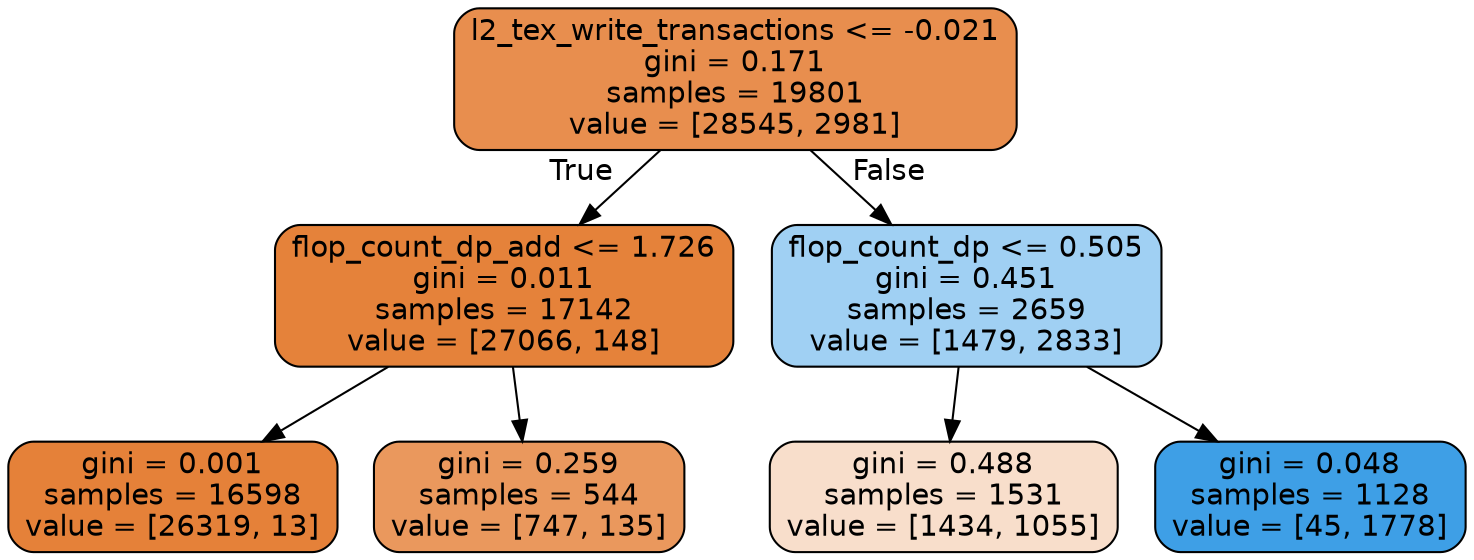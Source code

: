 digraph Tree {
node [shape=box, style="filled, rounded", color="black", fontname=helvetica] ;
edge [fontname=helvetica] ;
0 [label="l2_tex_write_transactions <= -0.021\ngini = 0.171\nsamples = 19801\nvalue = [28545, 2981]", fillcolor="#e88e4e"] ;
1 [label="flop_count_dp_add <= 1.726\ngini = 0.011\nsamples = 17142\nvalue = [27066, 148]", fillcolor="#e5823a"] ;
0 -> 1 [labeldistance=2.5, labelangle=45, headlabel="True"] ;
2 [label="gini = 0.001\nsamples = 16598\nvalue = [26319, 13]", fillcolor="#e58139"] ;
1 -> 2 ;
3 [label="gini = 0.259\nsamples = 544\nvalue = [747, 135]", fillcolor="#ea985d"] ;
1 -> 3 ;
4 [label="flop_count_dp <= 0.505\ngini = 0.451\nsamples = 2659\nvalue = [1479, 2833]", fillcolor="#a0d0f3"] ;
0 -> 4 [labeldistance=2.5, labelangle=-45, headlabel="False"] ;
5 [label="gini = 0.488\nsamples = 1531\nvalue = [1434, 1055]", fillcolor="#f8decb"] ;
4 -> 5 ;
6 [label="gini = 0.048\nsamples = 1128\nvalue = [45, 1778]", fillcolor="#3e9fe6"] ;
4 -> 6 ;
}